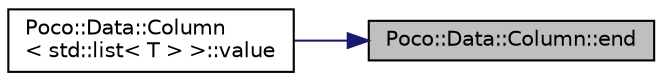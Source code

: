 digraph "Poco::Data::Column::end"
{
 // LATEX_PDF_SIZE
  edge [fontname="Helvetica",fontsize="10",labelfontname="Helvetica",labelfontsize="10"];
  node [fontname="Helvetica",fontsize="10",shape=record];
  rankdir="RL";
  Node1 [label="Poco::Data::Column::end",height=0.2,width=0.4,color="black", fillcolor="grey75", style="filled", fontcolor="black",tooltip="Returns iterator pointing to the end of data storage vector."];
  Node1 -> Node2 [dir="back",color="midnightblue",fontsize="10",style="solid",fontname="Helvetica"];
  Node2 [label="Poco::Data::Column\l\< std::list\< T \> \>::value",height=0.2,width=0.4,color="black", fillcolor="white", style="filled",URL="$classPoco_1_1Data_1_1Column_3_01std_1_1list_3_01T_01_4_01_4.html#abf7b2f336febd3055a5f80f1eb83061d",tooltip=" "];
}
